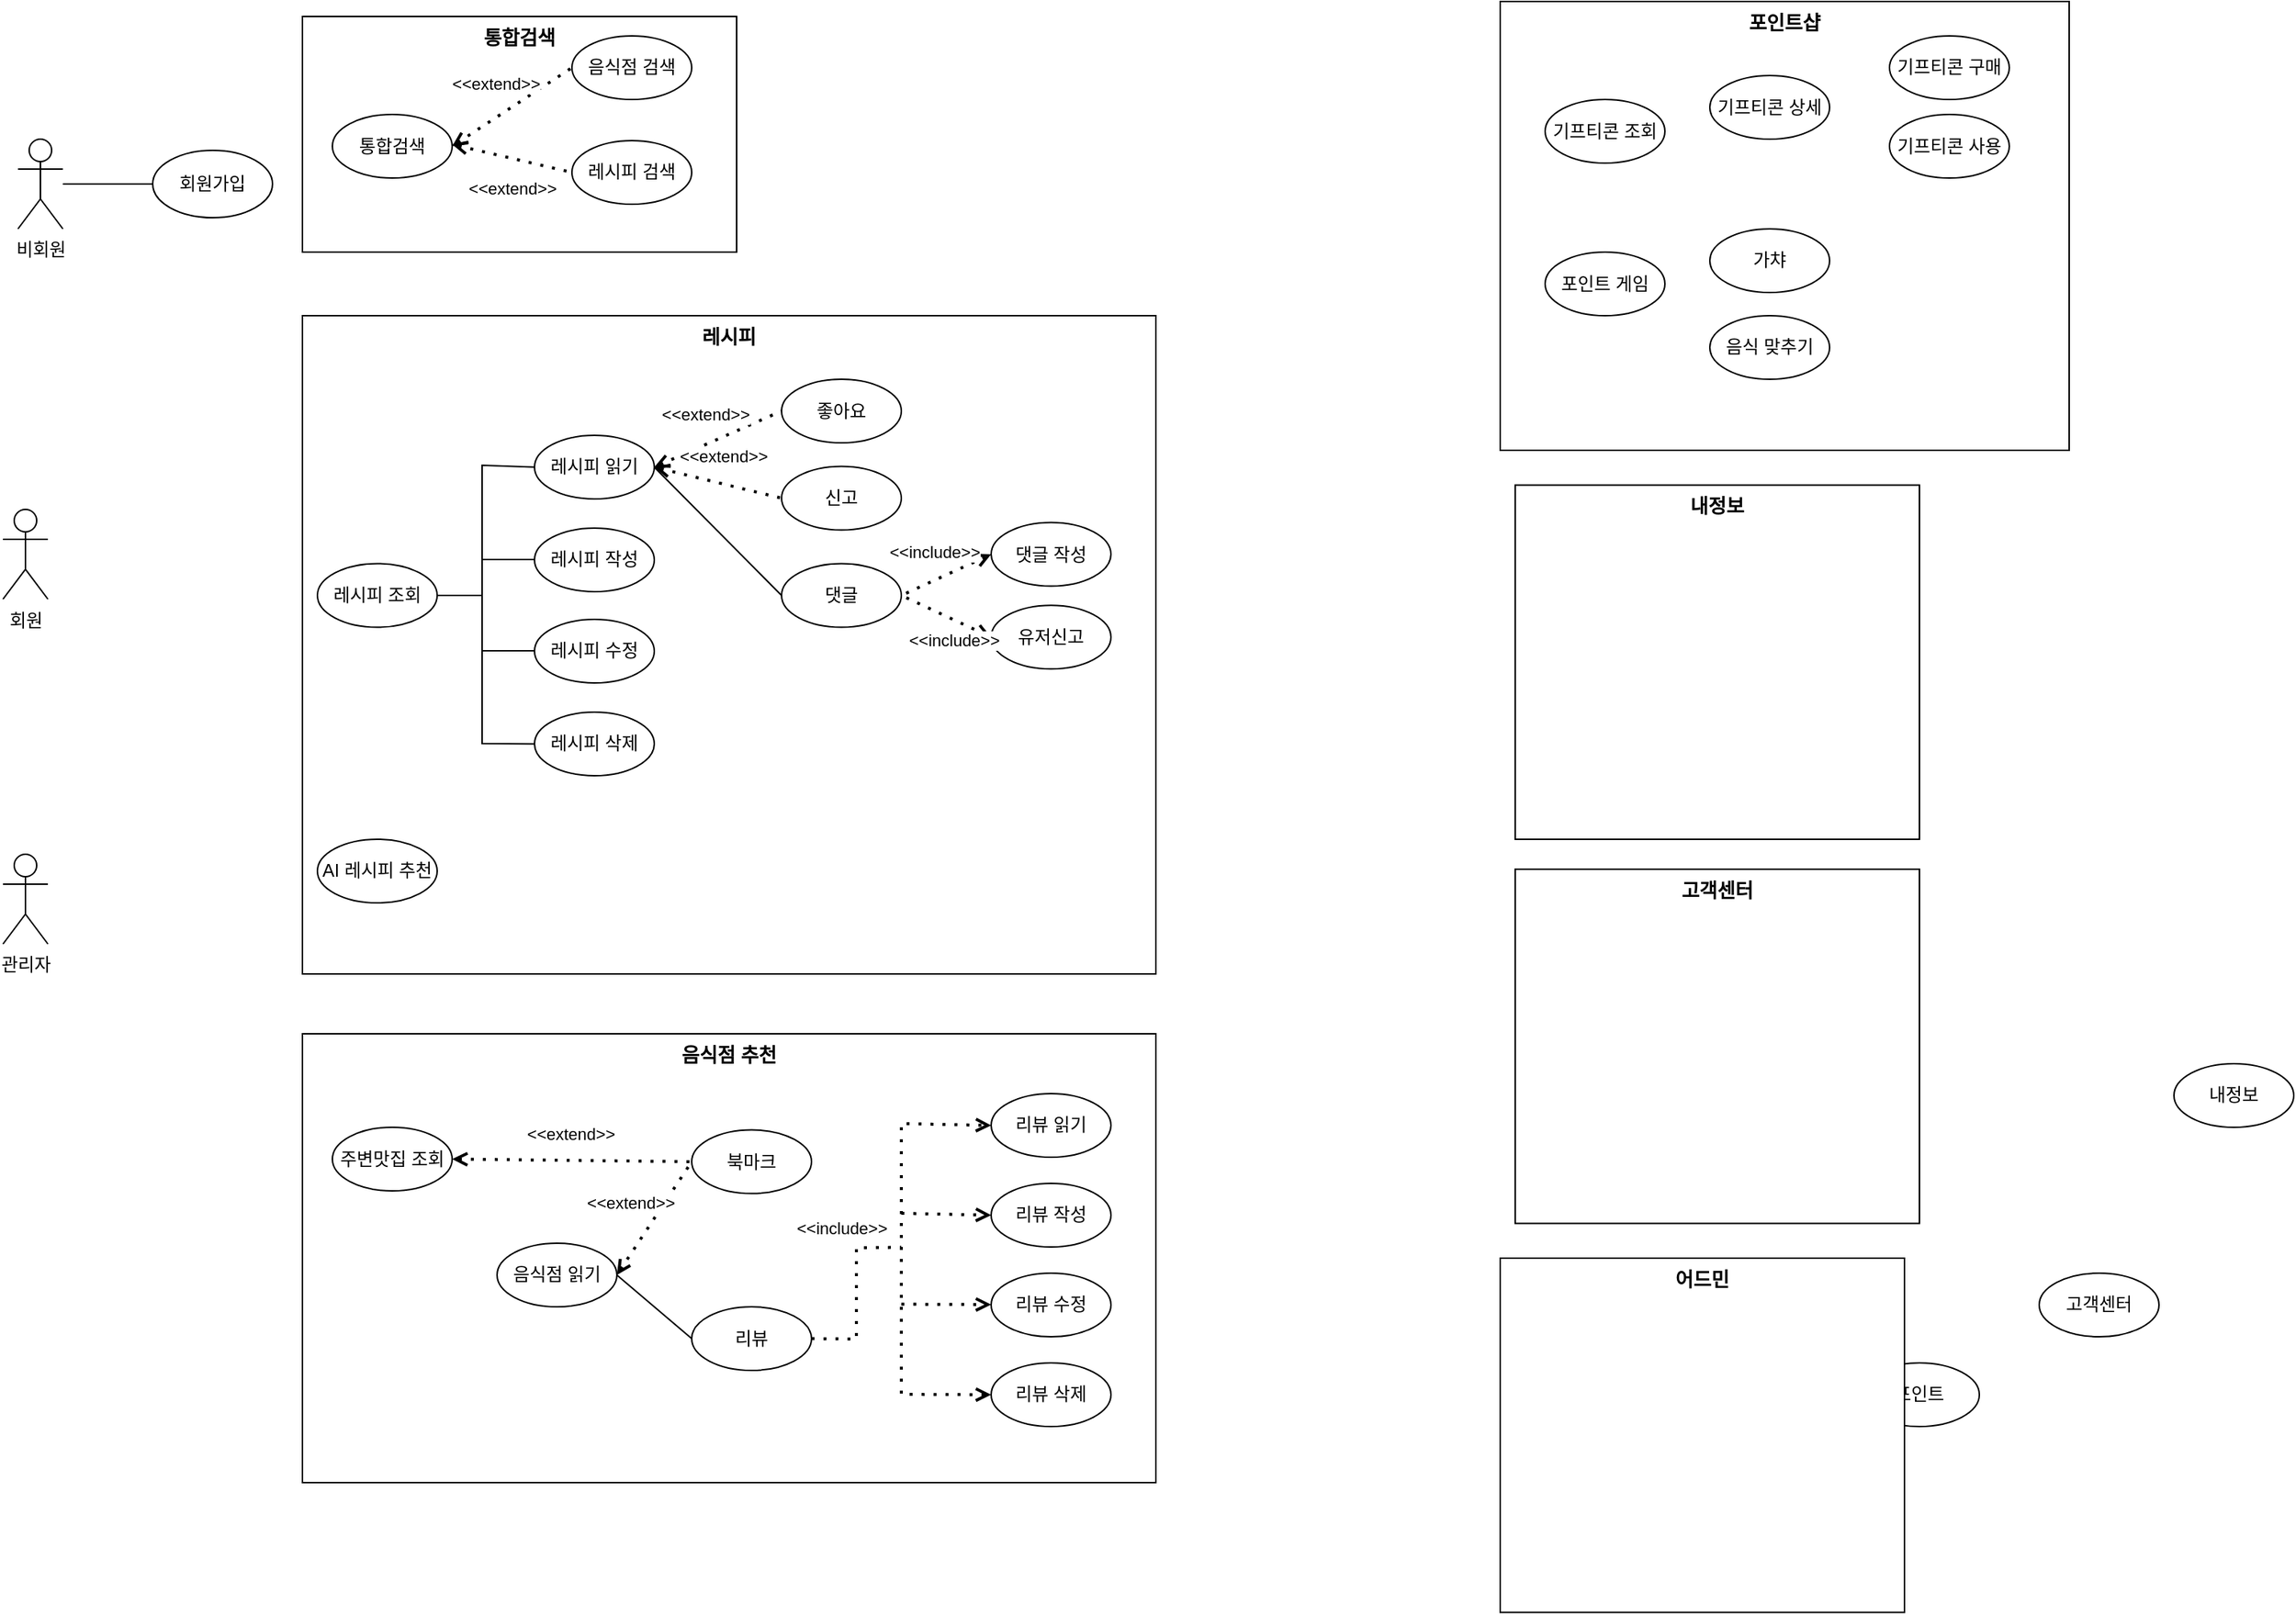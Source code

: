 <mxfile version="24.7.7">
  <diagram id="C5RBs43oDa-KdzZeNtuy" name="Page-1">
    <mxGraphModel dx="1568" dy="898" grid="1" gridSize="10" guides="1" tooltips="1" connect="1" arrows="1" fold="1" page="1" pageScale="1" pageWidth="827" pageHeight="1169" math="0" shadow="0">
      <root>
        <mxCell id="WIyWlLk6GJQsqaUBKTNV-0" />
        <mxCell id="WIyWlLk6GJQsqaUBKTNV-1" parent="WIyWlLk6GJQsqaUBKTNV-0" />
        <mxCell id="xehVfJE9UMpyUodYkDcd-84" value="포인트샵" style="rounded=0;whiteSpace=wrap;html=1;fontSize=13;verticalAlign=top;fontStyle=1" vertex="1" parent="WIyWlLk6GJQsqaUBKTNV-1">
          <mxGeometry x="1030" y="40" width="380" height="300" as="geometry" />
        </mxCell>
        <mxCell id="xehVfJE9UMpyUodYkDcd-76" value="음식점 추천" style="rounded=0;whiteSpace=wrap;html=1;fontSize=13;verticalAlign=top;fontStyle=1" vertex="1" parent="WIyWlLk6GJQsqaUBKTNV-1">
          <mxGeometry x="230" y="730" width="570" height="300" as="geometry" />
        </mxCell>
        <mxCell id="xehVfJE9UMpyUodYkDcd-74" value="레시피" style="rounded=0;whiteSpace=wrap;html=1;fontSize=13;verticalAlign=top;fontStyle=1" vertex="1" parent="WIyWlLk6GJQsqaUBKTNV-1">
          <mxGeometry x="230" y="250" width="570" height="440" as="geometry" />
        </mxCell>
        <mxCell id="xehVfJE9UMpyUodYkDcd-73" value="통합검색" style="rounded=0;whiteSpace=wrap;html=1;fontSize=13;verticalAlign=top;fontStyle=1" vertex="1" parent="WIyWlLk6GJQsqaUBKTNV-1">
          <mxGeometry x="230" y="50" width="290" height="157.5" as="geometry" />
        </mxCell>
        <mxCell id="xehVfJE9UMpyUodYkDcd-8" value="" style="edgeStyle=orthogonalEdgeStyle;rounded=0;orthogonalLoop=1;jettySize=auto;html=1;endArrow=none;endFill=0;" edge="1" parent="WIyWlLk6GJQsqaUBKTNV-1" source="xehVfJE9UMpyUodYkDcd-0" target="xehVfJE9UMpyUodYkDcd-7">
          <mxGeometry relative="1" as="geometry" />
        </mxCell>
        <mxCell id="xehVfJE9UMpyUodYkDcd-0" value="비회원" style="shape=umlActor;verticalLabelPosition=bottom;verticalAlign=top;html=1;outlineConnect=0;" vertex="1" parent="WIyWlLk6GJQsqaUBKTNV-1">
          <mxGeometry x="40" y="132" width="30" height="60" as="geometry" />
        </mxCell>
        <mxCell id="xehVfJE9UMpyUodYkDcd-4" value="회원" style="shape=umlActor;verticalLabelPosition=bottom;verticalAlign=top;html=1;outlineConnect=0;" vertex="1" parent="WIyWlLk6GJQsqaUBKTNV-1">
          <mxGeometry x="30" y="379.5" width="30" height="60" as="geometry" />
        </mxCell>
        <mxCell id="xehVfJE9UMpyUodYkDcd-5" value="관리자" style="shape=umlActor;verticalLabelPosition=bottom;verticalAlign=top;html=1;outlineConnect=0;" vertex="1" parent="WIyWlLk6GJQsqaUBKTNV-1">
          <mxGeometry x="30" y="610" width="30" height="60" as="geometry" />
        </mxCell>
        <mxCell id="xehVfJE9UMpyUodYkDcd-7" value="&lt;div style=&quot;&quot;&gt;&lt;span style=&quot;background-color: initial;&quot;&gt;회원가입&lt;/span&gt;&lt;/div&gt;" style="ellipse;whiteSpace=wrap;html=1;verticalAlign=middle;align=center;" vertex="1" parent="WIyWlLk6GJQsqaUBKTNV-1">
          <mxGeometry x="130" y="139.5" width="80" height="45" as="geometry" />
        </mxCell>
        <mxCell id="xehVfJE9UMpyUodYkDcd-10" value="고객센터" style="ellipse;whiteSpace=wrap;html=1;" vertex="1" parent="WIyWlLk6GJQsqaUBKTNV-1">
          <mxGeometry x="1390" y="890" width="80" height="42.5" as="geometry" />
        </mxCell>
        <mxCell id="xehVfJE9UMpyUodYkDcd-11" value="통합검색" style="ellipse;whiteSpace=wrap;html=1;" vertex="1" parent="WIyWlLk6GJQsqaUBKTNV-1">
          <mxGeometry x="250" y="115.5" width="80" height="42.5" as="geometry" />
        </mxCell>
        <mxCell id="xehVfJE9UMpyUodYkDcd-12" value="레시피 조회" style="ellipse;whiteSpace=wrap;html=1;" vertex="1" parent="WIyWlLk6GJQsqaUBKTNV-1">
          <mxGeometry x="240" y="415.75" width="80" height="42.5" as="geometry" />
        </mxCell>
        <mxCell id="xehVfJE9UMpyUodYkDcd-13" value="주변맛집 조회" style="ellipse;whiteSpace=wrap;html=1;" vertex="1" parent="WIyWlLk6GJQsqaUBKTNV-1">
          <mxGeometry x="250" y="792.5" width="80" height="42.5" as="geometry" />
        </mxCell>
        <mxCell id="xehVfJE9UMpyUodYkDcd-14" value="음식점 읽기" style="ellipse;whiteSpace=wrap;html=1;" vertex="1" parent="WIyWlLk6GJQsqaUBKTNV-1">
          <mxGeometry x="360" y="870" width="80" height="42.5" as="geometry" />
        </mxCell>
        <mxCell id="xehVfJE9UMpyUodYkDcd-15" value="리뷰 작성" style="ellipse;whiteSpace=wrap;html=1;" vertex="1" parent="WIyWlLk6GJQsqaUBKTNV-1">
          <mxGeometry x="690" y="830" width="80" height="42.5" as="geometry" />
        </mxCell>
        <mxCell id="xehVfJE9UMpyUodYkDcd-16" value="내정보" style="ellipse;whiteSpace=wrap;html=1;" vertex="1" parent="WIyWlLk6GJQsqaUBKTNV-1">
          <mxGeometry x="1480" y="750" width="80" height="42.5" as="geometry" />
        </mxCell>
        <mxCell id="xehVfJE9UMpyUodYkDcd-17" value="포인트" style="ellipse;whiteSpace=wrap;html=1;" vertex="1" parent="WIyWlLk6GJQsqaUBKTNV-1">
          <mxGeometry x="1270" y="950" width="80" height="42.5" as="geometry" />
        </mxCell>
        <mxCell id="xehVfJE9UMpyUodYkDcd-21" value="레시피 검색" style="ellipse;whiteSpace=wrap;html=1;" vertex="1" parent="WIyWlLk6GJQsqaUBKTNV-1">
          <mxGeometry x="410" y="133" width="80" height="42.5" as="geometry" />
        </mxCell>
        <mxCell id="xehVfJE9UMpyUodYkDcd-22" value="음식점 검색&lt;span style=&quot;color: rgba(0, 0, 0, 0); font-family: monospace; font-size: 0px; text-align: start; text-wrap: nowrap;&quot;&gt;%3CmxGraphModel%3E%3Croot%3E%3CmxCell%20id%3D%220%22%2F%3E%3CmxCell%20id%3D%221%22%20parent%3D%220%22%2F%3E%3CmxCell%20id%3D%222%22%20value%3D%22%ED%86%B5%ED%95%A9%EA%B2%80%EC%83%89%22%20style%3D%22ellipse%3BwhiteSpace%3Dwrap%3Bhtml%3D1%3B%22%20vertex%3D%221%22%20parent%3D%221%22%3E%3CmxGeometry%20x%3D%22350%22%20y%3D%22690%22%20width%3D%2280%22%20height%3D%2242.5%22%20as%3D%22geometry%22%2F%3E%3C%2FmxCell%3E%3C%2Froot%3E%3C%2FmxGraphModel%3E&lt;/span&gt;" style="ellipse;whiteSpace=wrap;html=1;" vertex="1" parent="WIyWlLk6GJQsqaUBKTNV-1">
          <mxGeometry x="410" y="63" width="80" height="42.5" as="geometry" />
        </mxCell>
        <mxCell id="xehVfJE9UMpyUodYkDcd-23" value="&amp;lt;&amp;lt;extend&amp;gt;&amp;gt;" style="endArrow=none;dashed=1;html=1;dashPattern=1 3;strokeWidth=2;rounded=0;entryX=0;entryY=0.5;entryDx=0;entryDy=0;exitX=1;exitY=0.5;exitDx=0;exitDy=0;startArrow=open;startFill=0;verticalAlign=middle;" edge="1" parent="WIyWlLk6GJQsqaUBKTNV-1" source="xehVfJE9UMpyUodYkDcd-11" target="xehVfJE9UMpyUodYkDcd-22">
          <mxGeometry x="0.003" y="18" width="50" height="50" relative="1" as="geometry">
            <mxPoint x="240" y="265.5" as="sourcePoint" />
            <mxPoint x="290" y="215.5" as="targetPoint" />
            <mxPoint x="-1" as="offset" />
          </mxGeometry>
        </mxCell>
        <mxCell id="xehVfJE9UMpyUodYkDcd-24" value="&amp;lt;&amp;lt;extend&amp;gt;&amp;gt;" style="endArrow=none;dashed=1;html=1;dashPattern=1 3;strokeWidth=2;rounded=0;entryX=0;entryY=0.5;entryDx=0;entryDy=0;startArrow=open;startFill=0;verticalAlign=middle;" edge="1" parent="WIyWlLk6GJQsqaUBKTNV-1" target="xehVfJE9UMpyUodYkDcd-21">
          <mxGeometry x="0.112" y="-20" width="50" height="50" relative="1" as="geometry">
            <mxPoint x="330" y="135.5" as="sourcePoint" />
            <mxPoint x="420" y="94.5" as="targetPoint" />
            <mxPoint as="offset" />
          </mxGeometry>
        </mxCell>
        <mxCell id="xehVfJE9UMpyUodYkDcd-25" value="레시피 읽기" style="ellipse;whiteSpace=wrap;html=1;flipV=1;" vertex="1" parent="WIyWlLk6GJQsqaUBKTNV-1">
          <mxGeometry x="385" y="330" width="80" height="42.5" as="geometry" />
        </mxCell>
        <mxCell id="xehVfJE9UMpyUodYkDcd-26" value="레시피 작성" style="ellipse;whiteSpace=wrap;html=1;flipV=1;" vertex="1" parent="WIyWlLk6GJQsqaUBKTNV-1">
          <mxGeometry x="385" y="392" width="80" height="42.5" as="geometry" />
        </mxCell>
        <mxCell id="xehVfJE9UMpyUodYkDcd-78" value="좋아요" style="ellipse;whiteSpace=wrap;html=1;" vertex="1" parent="WIyWlLk6GJQsqaUBKTNV-1">
          <mxGeometry x="550" y="292.5" width="80" height="42.5" as="geometry" />
        </mxCell>
        <mxCell id="xehVfJE9UMpyUodYkDcd-80" value="&amp;lt;&amp;lt;extend&amp;gt;&amp;gt;" style="endArrow=none;dashed=1;html=1;dashPattern=1 3;strokeWidth=2;rounded=0;exitX=1;exitY=0.5;exitDx=0;exitDy=0;startArrow=open;startFill=0;verticalAlign=middle;entryX=0;entryY=0.5;entryDx=0;entryDy=0;" edge="1" parent="WIyWlLk6GJQsqaUBKTNV-1" source="xehVfJE9UMpyUodYkDcd-25" target="xehVfJE9UMpyUodYkDcd-78">
          <mxGeometry x="0.003" y="18" width="50" height="50" relative="1" as="geometry">
            <mxPoint x="450" y="124" as="sourcePoint" />
            <mxPoint x="530" y="200" as="targetPoint" />
            <mxPoint x="-1" as="offset" />
          </mxGeometry>
        </mxCell>
        <mxCell id="xehVfJE9UMpyUodYkDcd-81" value="북마크" style="ellipse;whiteSpace=wrap;html=1;" vertex="1" parent="WIyWlLk6GJQsqaUBKTNV-1">
          <mxGeometry x="490" y="794.25" width="80" height="42.5" as="geometry" />
        </mxCell>
        <mxCell id="xehVfJE9UMpyUodYkDcd-82" value="&amp;lt;&amp;lt;extend&amp;gt;&amp;gt;" style="endArrow=none;dashed=1;html=1;dashPattern=1 3;strokeWidth=2;rounded=0;exitX=1;exitY=0.5;exitDx=0;exitDy=0;startArrow=open;startFill=0;verticalAlign=middle;entryX=0;entryY=0.5;entryDx=0;entryDy=0;" edge="1" parent="WIyWlLk6GJQsqaUBKTNV-1" source="xehVfJE9UMpyUodYkDcd-13" target="xehVfJE9UMpyUodYkDcd-81">
          <mxGeometry x="0.003" y="18" width="50" height="50" relative="1" as="geometry">
            <mxPoint x="475" y="531" as="sourcePoint" />
            <mxPoint x="530" y="531" as="targetPoint" />
            <mxPoint x="-1" as="offset" />
          </mxGeometry>
        </mxCell>
        <mxCell id="xehVfJE9UMpyUodYkDcd-91" value="기프티콘 조회" style="ellipse;whiteSpace=wrap;html=1;" vertex="1" parent="WIyWlLk6GJQsqaUBKTNV-1">
          <mxGeometry x="1060" y="105.5" width="80" height="42.5" as="geometry" />
        </mxCell>
        <mxCell id="xehVfJE9UMpyUodYkDcd-92" value="AI 레시피 추천" style="ellipse;whiteSpace=wrap;html=1;" vertex="1" parent="WIyWlLk6GJQsqaUBKTNV-1">
          <mxGeometry x="240" y="600" width="80" height="42.5" as="geometry" />
        </mxCell>
        <mxCell id="xehVfJE9UMpyUodYkDcd-93" value="내정보" style="rounded=0;whiteSpace=wrap;html=1;fontSize=13;verticalAlign=top;fontStyle=1" vertex="1" parent="WIyWlLk6GJQsqaUBKTNV-1">
          <mxGeometry x="1040" y="363.25" width="270" height="236.75" as="geometry" />
        </mxCell>
        <mxCell id="xehVfJE9UMpyUodYkDcd-94" value="고객센터" style="rounded=0;whiteSpace=wrap;html=1;fontSize=13;verticalAlign=top;fontStyle=1" vertex="1" parent="WIyWlLk6GJQsqaUBKTNV-1">
          <mxGeometry x="1040" y="620" width="270" height="236.75" as="geometry" />
        </mxCell>
        <mxCell id="xehVfJE9UMpyUodYkDcd-95" value="어드민" style="rounded=0;whiteSpace=wrap;html=1;fontSize=13;verticalAlign=top;fontStyle=1" vertex="1" parent="WIyWlLk6GJQsqaUBKTNV-1">
          <mxGeometry x="1030" y="880" width="270" height="236.75" as="geometry" />
        </mxCell>
        <mxCell id="xehVfJE9UMpyUodYkDcd-96" value="신고" style="ellipse;whiteSpace=wrap;html=1;" vertex="1" parent="WIyWlLk6GJQsqaUBKTNV-1">
          <mxGeometry x="550" y="350.75" width="80" height="42.5" as="geometry" />
        </mxCell>
        <mxCell id="xehVfJE9UMpyUodYkDcd-98" value="&amp;lt;&amp;lt;extend&amp;gt;&amp;gt;" style="endArrow=none;dashed=1;html=1;dashPattern=1 3;strokeWidth=2;rounded=0;startArrow=open;startFill=0;verticalAlign=middle;entryX=0;entryY=0.5;entryDx=0;entryDy=0;exitX=1;exitY=0.5;exitDx=0;exitDy=0;" edge="1" parent="WIyWlLk6GJQsqaUBKTNV-1" source="xehVfJE9UMpyUodYkDcd-25" target="xehVfJE9UMpyUodYkDcd-96">
          <mxGeometry x="0.003" y="18" width="50" height="50" relative="1" as="geometry">
            <mxPoint x="470" y="270" as="sourcePoint" />
            <mxPoint x="560" y="266" as="targetPoint" />
            <mxPoint x="-1" as="offset" />
          </mxGeometry>
        </mxCell>
        <mxCell id="xehVfJE9UMpyUodYkDcd-99" value="레시피 수정" style="ellipse;whiteSpace=wrap;html=1;flipV=1;" vertex="1" parent="WIyWlLk6GJQsqaUBKTNV-1">
          <mxGeometry x="385" y="453" width="80" height="42.5" as="geometry" />
        </mxCell>
        <mxCell id="xehVfJE9UMpyUodYkDcd-100" value="댓글" style="ellipse;whiteSpace=wrap;html=1;" vertex="1" parent="WIyWlLk6GJQsqaUBKTNV-1">
          <mxGeometry x="550" y="415.75" width="80" height="42.5" as="geometry" />
        </mxCell>
        <mxCell id="xehVfJE9UMpyUodYkDcd-101" value="&amp;lt;&amp;lt;include&amp;gt;&amp;gt;" style="endArrow=none;dashed=1;html=1;dashPattern=1 3;strokeWidth=2;rounded=0;entryX=1;entryY=0.5;entryDx=0;entryDy=0;startArrow=open;startFill=0;verticalAlign=middle;exitX=0;exitY=0.5;exitDx=0;exitDy=0;" edge="1" parent="WIyWlLk6GJQsqaUBKTNV-1" source="xehVfJE9UMpyUodYkDcd-105" target="xehVfJE9UMpyUodYkDcd-100">
          <mxGeometry x="0.019" y="-17" width="50" height="50" relative="1" as="geometry">
            <mxPoint x="895.0" y="393.25" as="sourcePoint" />
            <mxPoint x="810.0" y="285.75" as="targetPoint" />
            <mxPoint as="offset" />
          </mxGeometry>
        </mxCell>
        <mxCell id="xehVfJE9UMpyUodYkDcd-102" value="유저신고" style="ellipse;whiteSpace=wrap;html=1;" vertex="1" parent="WIyWlLk6GJQsqaUBKTNV-1">
          <mxGeometry x="690" y="443.63" width="80" height="42.5" as="geometry" />
        </mxCell>
        <mxCell id="xehVfJE9UMpyUodYkDcd-104" value="" style="endArrow=none;html=1;rounded=0;entryX=1;entryY=0.5;entryDx=0;entryDy=0;exitX=0;exitY=0.5;exitDx=0;exitDy=0;" edge="1" parent="WIyWlLk6GJQsqaUBKTNV-1" source="xehVfJE9UMpyUodYkDcd-100" target="xehVfJE9UMpyUodYkDcd-25">
          <mxGeometry width="50" height="50" relative="1" as="geometry">
            <mxPoint x="600" y="340" as="sourcePoint" />
            <mxPoint x="650" y="290" as="targetPoint" />
          </mxGeometry>
        </mxCell>
        <mxCell id="xehVfJE9UMpyUodYkDcd-105" value="댓글 작성" style="ellipse;whiteSpace=wrap;html=1;" vertex="1" parent="WIyWlLk6GJQsqaUBKTNV-1">
          <mxGeometry x="690" y="388.25" width="80" height="42.5" as="geometry" />
        </mxCell>
        <mxCell id="xehVfJE9UMpyUodYkDcd-106" value="&amp;lt;&amp;lt;include&amp;gt;&amp;gt;" style="endArrow=none;dashed=1;html=1;dashPattern=1 3;strokeWidth=2;rounded=0;entryX=1;entryY=0.5;entryDx=0;entryDy=0;startArrow=open;startFill=0;verticalAlign=middle;exitX=0;exitY=0.5;exitDx=0;exitDy=0;" edge="1" parent="WIyWlLk6GJQsqaUBKTNV-1" source="xehVfJE9UMpyUodYkDcd-102" target="xehVfJE9UMpyUodYkDcd-100">
          <mxGeometry x="-0.357" y="12" width="50" height="50" relative="1" as="geometry">
            <mxPoint x="680" y="419.25" as="sourcePoint" />
            <mxPoint x="640" y="447.25" as="targetPoint" />
            <mxPoint as="offset" />
          </mxGeometry>
        </mxCell>
        <mxCell id="xehVfJE9UMpyUodYkDcd-108" value="리뷰" style="ellipse;whiteSpace=wrap;html=1;" vertex="1" parent="WIyWlLk6GJQsqaUBKTNV-1">
          <mxGeometry x="490" y="912.5" width="80" height="42.5" as="geometry" />
        </mxCell>
        <mxCell id="xehVfJE9UMpyUodYkDcd-109" value="리뷰 수정" style="ellipse;whiteSpace=wrap;html=1;" vertex="1" parent="WIyWlLk6GJQsqaUBKTNV-1">
          <mxGeometry x="690" y="890" width="80" height="42.5" as="geometry" />
        </mxCell>
        <mxCell id="xehVfJE9UMpyUodYkDcd-110" value="리뷰 읽기" style="ellipse;whiteSpace=wrap;html=1;" vertex="1" parent="WIyWlLk6GJQsqaUBKTNV-1">
          <mxGeometry x="690" y="770" width="80" height="42.5" as="geometry" />
        </mxCell>
        <mxCell id="xehVfJE9UMpyUodYkDcd-111" value="레시피 삭제" style="ellipse;whiteSpace=wrap;html=1;flipV=1;" vertex="1" parent="WIyWlLk6GJQsqaUBKTNV-1">
          <mxGeometry x="385" y="515" width="80" height="42.5" as="geometry" />
        </mxCell>
        <mxCell id="xehVfJE9UMpyUodYkDcd-112" value="&amp;lt;&amp;lt;extend&amp;gt;&amp;gt;" style="endArrow=none;dashed=1;html=1;dashPattern=1 3;strokeWidth=2;rounded=0;exitX=1;exitY=0.5;exitDx=0;exitDy=0;startArrow=open;startFill=0;verticalAlign=middle;entryX=0;entryY=0.5;entryDx=0;entryDy=0;" edge="1" parent="WIyWlLk6GJQsqaUBKTNV-1" source="xehVfJE9UMpyUodYkDcd-14" target="xehVfJE9UMpyUodYkDcd-81">
          <mxGeometry x="0.003" y="18" width="50" height="50" relative="1" as="geometry">
            <mxPoint x="340" y="824" as="sourcePoint" />
            <mxPoint x="500" y="826" as="targetPoint" />
            <mxPoint x="-1" as="offset" />
          </mxGeometry>
        </mxCell>
        <mxCell id="xehVfJE9UMpyUodYkDcd-113" value="" style="endArrow=none;html=1;rounded=0;entryX=1;entryY=0.5;entryDx=0;entryDy=0;exitX=0;exitY=0.5;exitDx=0;exitDy=0;" edge="1" parent="WIyWlLk6GJQsqaUBKTNV-1" source="xehVfJE9UMpyUodYkDcd-108" target="xehVfJE9UMpyUodYkDcd-14">
          <mxGeometry width="50" height="50" relative="1" as="geometry">
            <mxPoint x="560" y="447" as="sourcePoint" />
            <mxPoint x="475" y="361" as="targetPoint" />
          </mxGeometry>
        </mxCell>
        <mxCell id="xehVfJE9UMpyUodYkDcd-115" value="리뷰 삭제" style="ellipse;whiteSpace=wrap;html=1;" vertex="1" parent="WIyWlLk6GJQsqaUBKTNV-1">
          <mxGeometry x="690" y="950" width="80" height="42.5" as="geometry" />
        </mxCell>
        <mxCell id="xehVfJE9UMpyUodYkDcd-119" value="" style="endArrow=open;dashed=1;html=1;dashPattern=1 3;strokeWidth=2;rounded=0;entryX=0;entryY=0.5;entryDx=0;entryDy=0;exitX=0;exitY=0.5;exitDx=0;exitDy=0;startArrow=open;startFill=0;endFill=0;" edge="1" parent="WIyWlLk6GJQsqaUBKTNV-1" source="xehVfJE9UMpyUodYkDcd-115" target="xehVfJE9UMpyUodYkDcd-110">
          <mxGeometry width="50" height="50" relative="1" as="geometry">
            <mxPoint x="700" y="930" as="sourcePoint" />
            <mxPoint x="750" y="880" as="targetPoint" />
            <Array as="points">
              <mxPoint x="630" y="971" />
              <mxPoint x="630" y="790" />
            </Array>
          </mxGeometry>
        </mxCell>
        <mxCell id="xehVfJE9UMpyUodYkDcd-120" value="" style="endArrow=open;dashed=1;html=1;dashPattern=1 3;strokeWidth=2;rounded=0;entryX=0;entryY=0.5;entryDx=0;entryDy=0;endFill=0;" edge="1" parent="WIyWlLk6GJQsqaUBKTNV-1" target="xehVfJE9UMpyUodYkDcd-15">
          <mxGeometry width="50" height="50" relative="1" as="geometry">
            <mxPoint x="630" y="850" as="sourcePoint" />
            <mxPoint x="750" y="880" as="targetPoint" />
          </mxGeometry>
        </mxCell>
        <mxCell id="xehVfJE9UMpyUodYkDcd-121" value="" style="endArrow=open;dashed=1;html=1;dashPattern=1 3;strokeWidth=2;rounded=0;endFill=0;" edge="1" parent="WIyWlLk6GJQsqaUBKTNV-1">
          <mxGeometry width="50" height="50" relative="1" as="geometry">
            <mxPoint x="630" y="910.75" as="sourcePoint" />
            <mxPoint x="690" y="911" as="targetPoint" />
          </mxGeometry>
        </mxCell>
        <mxCell id="xehVfJE9UMpyUodYkDcd-122" value="&amp;lt;&amp;lt;include&amp;gt;&amp;gt;" style="endArrow=none;dashed=1;html=1;dashPattern=1 3;strokeWidth=2;rounded=0;exitX=1;exitY=0.5;exitDx=0;exitDy=0;" edge="1" parent="WIyWlLk6GJQsqaUBKTNV-1" source="xehVfJE9UMpyUodYkDcd-108">
          <mxGeometry x="0.504" y="16" width="50" height="50" relative="1" as="geometry">
            <mxPoint x="570" y="872.5" as="sourcePoint" />
            <mxPoint x="630" y="872.75" as="targetPoint" />
            <Array as="points">
              <mxPoint x="600" y="934" />
              <mxPoint x="600" y="873" />
            </Array>
            <mxPoint x="-10" y="3" as="offset" />
          </mxGeometry>
        </mxCell>
        <mxCell id="xehVfJE9UMpyUodYkDcd-123" value="" style="endArrow=none;html=1;rounded=0;entryX=0;entryY=0.5;entryDx=0;entryDy=0;exitX=0;exitY=0.5;exitDx=0;exitDy=0;" edge="1" parent="WIyWlLk6GJQsqaUBKTNV-1" source="xehVfJE9UMpyUodYkDcd-111" target="xehVfJE9UMpyUodYkDcd-25">
          <mxGeometry width="50" height="50" relative="1" as="geometry">
            <mxPoint x="450" y="400" as="sourcePoint" />
            <mxPoint x="500" y="350" as="targetPoint" />
            <Array as="points">
              <mxPoint x="350" y="536" />
              <mxPoint x="350" y="350" />
            </Array>
          </mxGeometry>
        </mxCell>
        <mxCell id="xehVfJE9UMpyUodYkDcd-125" value="" style="endArrow=none;html=1;rounded=0;entryX=0;entryY=0.5;entryDx=0;entryDy=0;" edge="1" parent="WIyWlLk6GJQsqaUBKTNV-1">
          <mxGeometry width="50" height="50" relative="1" as="geometry">
            <mxPoint x="350" y="413" as="sourcePoint" />
            <mxPoint x="385" y="413" as="targetPoint" />
          </mxGeometry>
        </mxCell>
        <mxCell id="xehVfJE9UMpyUodYkDcd-126" value="" style="endArrow=none;html=1;rounded=0;entryX=0;entryY=0.5;entryDx=0;entryDy=0;" edge="1" parent="WIyWlLk6GJQsqaUBKTNV-1">
          <mxGeometry width="50" height="50" relative="1" as="geometry">
            <mxPoint x="350" y="474.04" as="sourcePoint" />
            <mxPoint x="385" y="474.04" as="targetPoint" />
          </mxGeometry>
        </mxCell>
        <mxCell id="xehVfJE9UMpyUodYkDcd-127" value="" style="endArrow=none;html=1;rounded=0;exitX=1;exitY=0.5;exitDx=0;exitDy=0;" edge="1" parent="WIyWlLk6GJQsqaUBKTNV-1" source="xehVfJE9UMpyUodYkDcd-12">
          <mxGeometry width="50" height="50" relative="1" as="geometry">
            <mxPoint x="325" y="436.79" as="sourcePoint" />
            <mxPoint x="350" y="437" as="targetPoint" />
          </mxGeometry>
        </mxCell>
        <mxCell id="xehVfJE9UMpyUodYkDcd-129" value="기프티콘 상세" style="ellipse;whiteSpace=wrap;html=1;" vertex="1" parent="WIyWlLk6GJQsqaUBKTNV-1">
          <mxGeometry x="1170" y="89.5" width="80" height="42.5" as="geometry" />
        </mxCell>
        <mxCell id="xehVfJE9UMpyUodYkDcd-130" value="기프티콘 구매" style="ellipse;whiteSpace=wrap;html=1;" vertex="1" parent="WIyWlLk6GJQsqaUBKTNV-1">
          <mxGeometry x="1290" y="63" width="80" height="42.5" as="geometry" />
        </mxCell>
        <mxCell id="xehVfJE9UMpyUodYkDcd-131" value="기프티콘 사용" style="ellipse;whiteSpace=wrap;html=1;" vertex="1" parent="WIyWlLk6GJQsqaUBKTNV-1">
          <mxGeometry x="1290" y="115.5" width="80" height="42.5" as="geometry" />
        </mxCell>
        <mxCell id="xehVfJE9UMpyUodYkDcd-132" value="포인트 게임" style="ellipse;whiteSpace=wrap;html=1;" vertex="1" parent="WIyWlLk6GJQsqaUBKTNV-1">
          <mxGeometry x="1060" y="207.5" width="80" height="42.5" as="geometry" />
        </mxCell>
        <mxCell id="xehVfJE9UMpyUodYkDcd-133" value="가챠" style="ellipse;whiteSpace=wrap;html=1;" vertex="1" parent="WIyWlLk6GJQsqaUBKTNV-1">
          <mxGeometry x="1170" y="192" width="80" height="42.5" as="geometry" />
        </mxCell>
        <mxCell id="xehVfJE9UMpyUodYkDcd-135" value="음식 맞추기" style="ellipse;whiteSpace=wrap;html=1;" vertex="1" parent="WIyWlLk6GJQsqaUBKTNV-1">
          <mxGeometry x="1170" y="250" width="80" height="42.5" as="geometry" />
        </mxCell>
      </root>
    </mxGraphModel>
  </diagram>
</mxfile>
